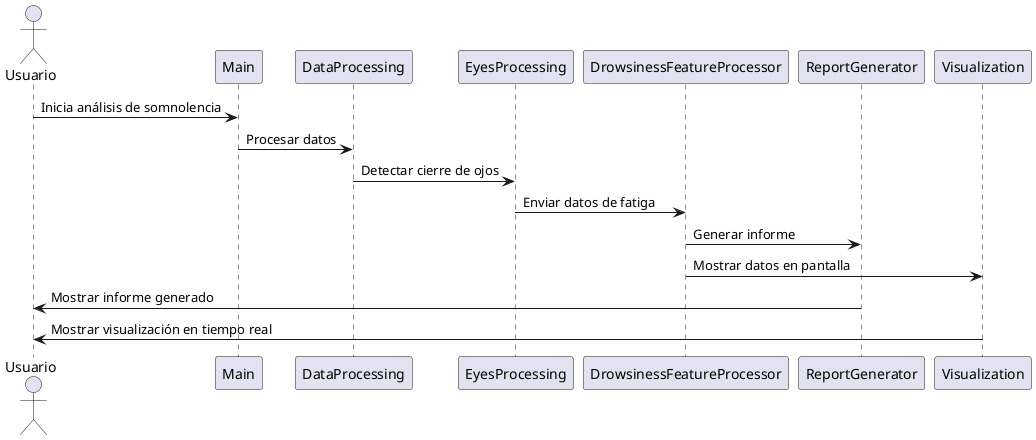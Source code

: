 @startuml

actor Usuario
participant "Main" as Main
participant "DataProcessing" as DataProcessing
participant "EyesProcessing" as EyesProcessing
participant "DrowsinessFeatureProcessor" as DrowsinessFeatureProcessor
participant "ReportGenerator" as ReportGenerator
participant "Visualization" as Visualization

Usuario -> Main : Inicia análisis de somnolencia
Main -> DataProcessing : Procesar datos
DataProcessing -> EyesProcessing : Detectar cierre de ojos
EyesProcessing -> DrowsinessFeatureProcessor : Enviar datos de fatiga
DrowsinessFeatureProcessor -> ReportGenerator : Generar informe
DrowsinessFeatureProcessor -> Visualization : Mostrar datos en pantalla
ReportGenerator -> Usuario : Mostrar informe generado
Visualization -> Usuario : Mostrar visualización en tiempo real

@enduml
